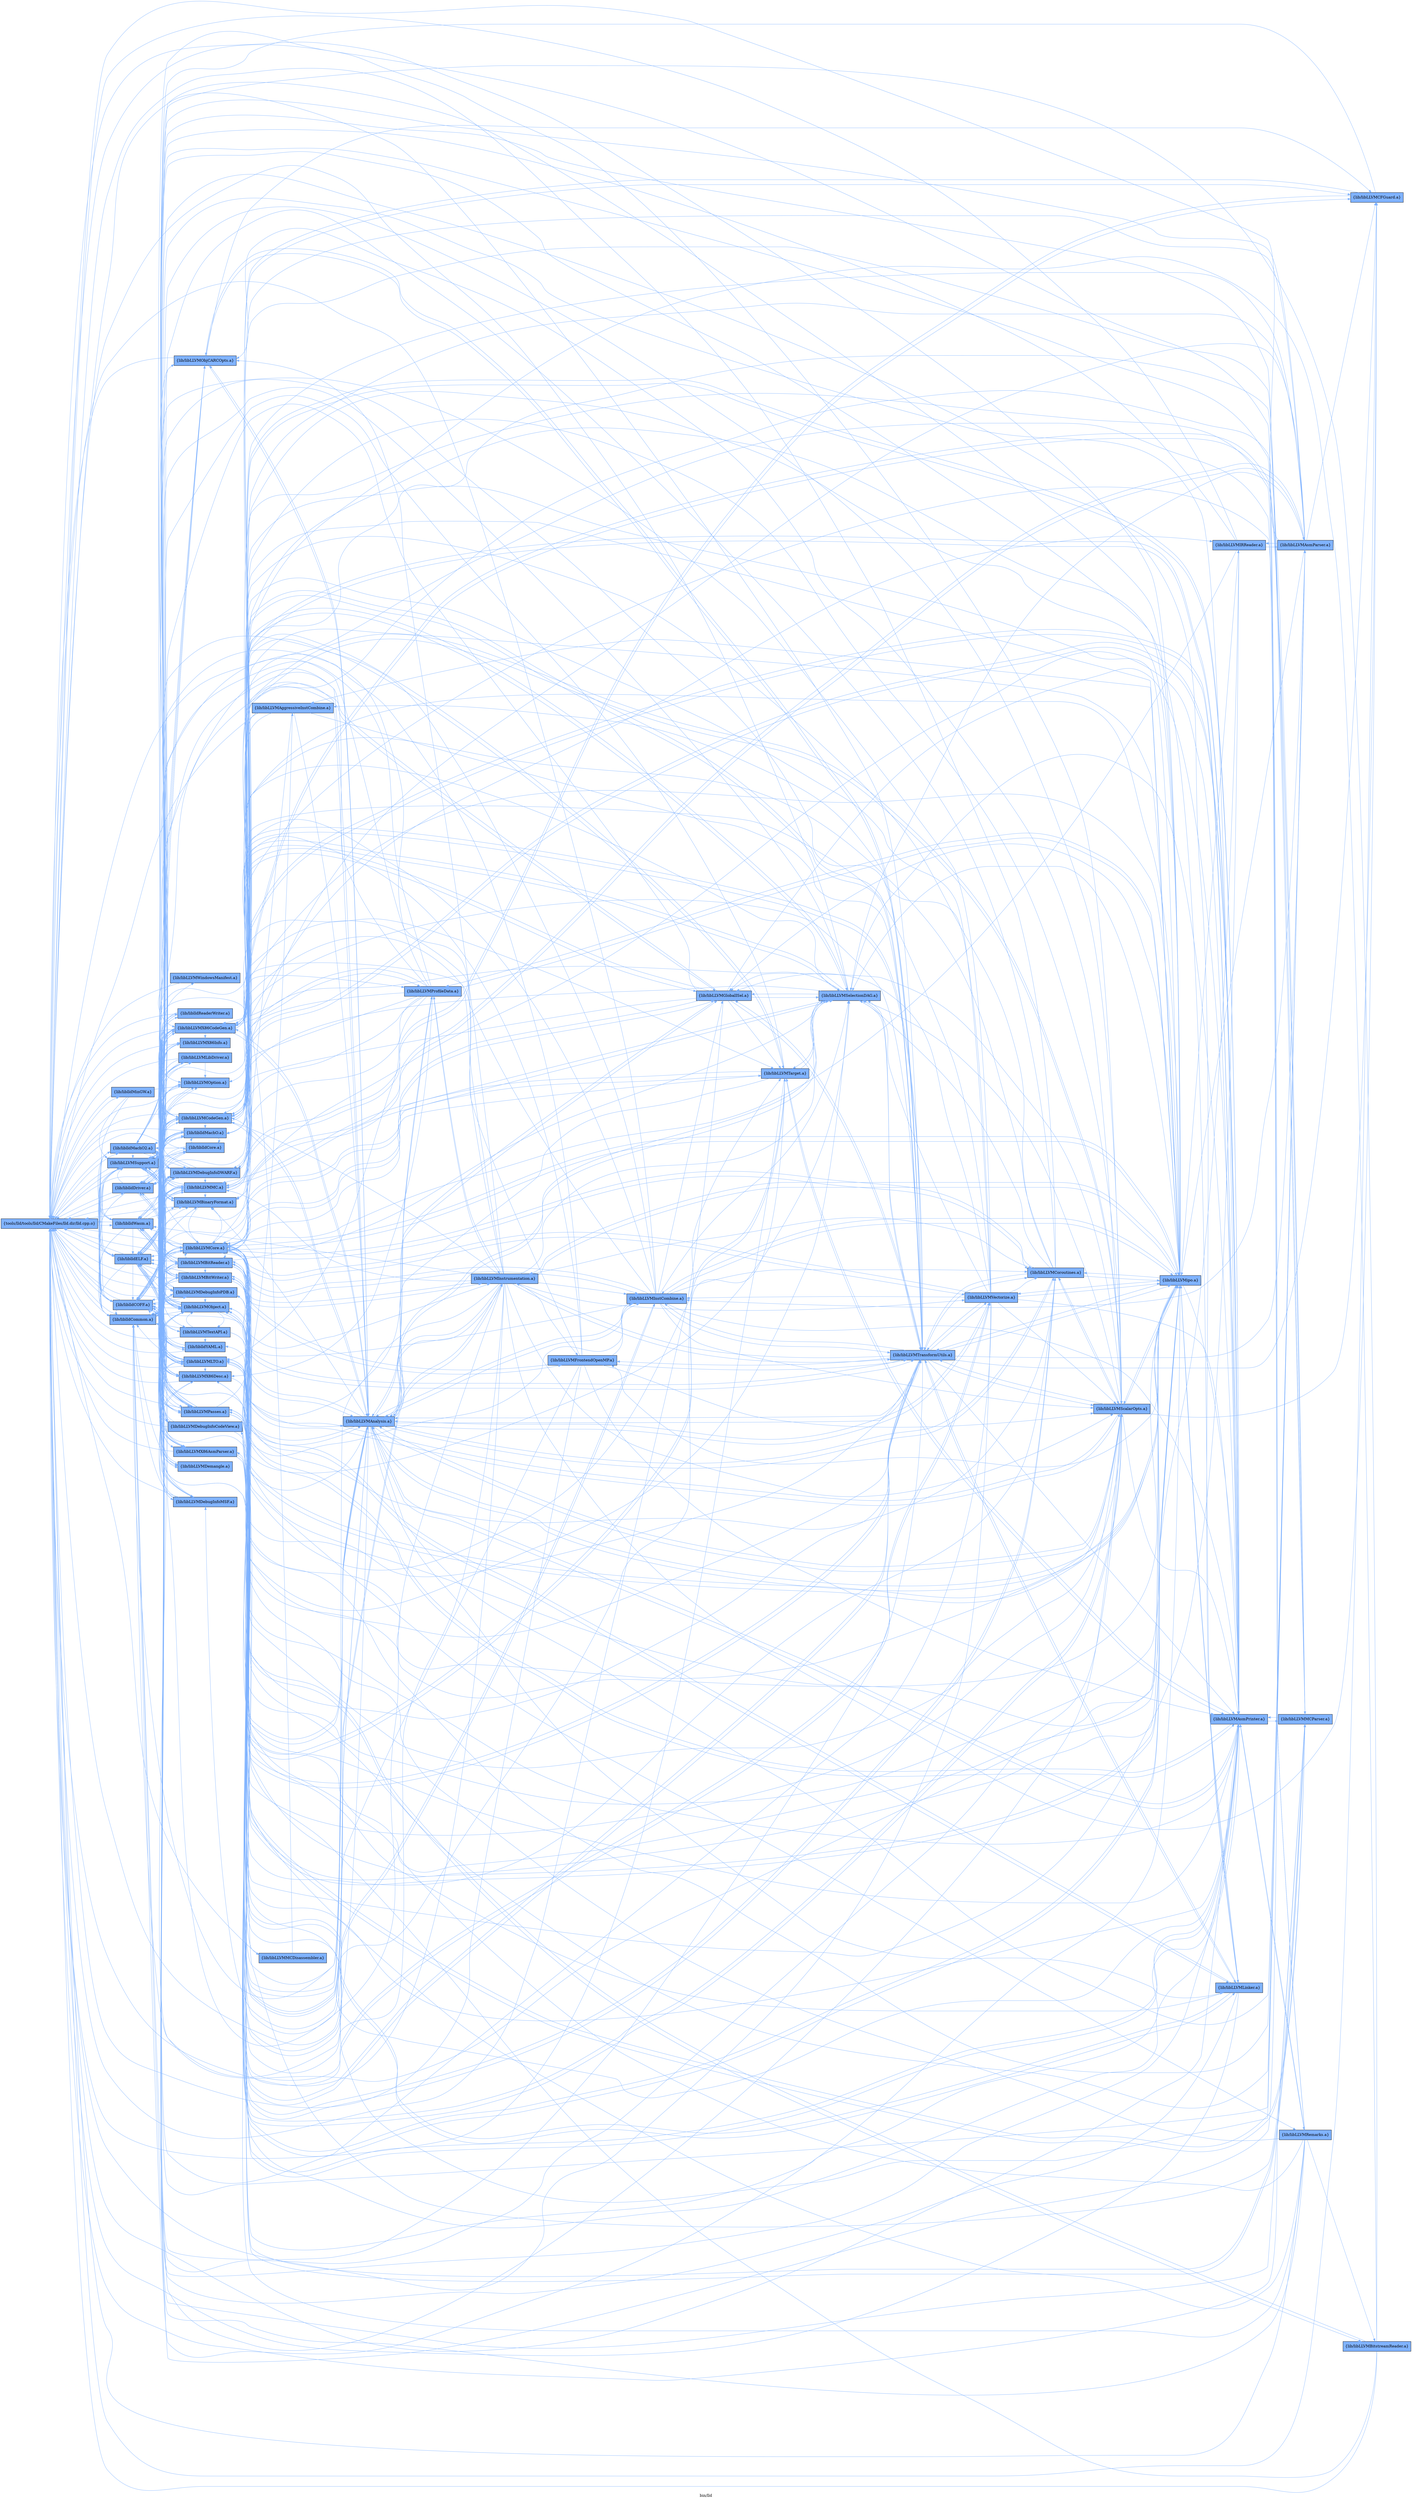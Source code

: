 digraph "bin/lld" {
	label="bin/lld";
	rankdir=LR;
	{ rank=same; Node0x555d01ea5548;  }
	{ rank=same; Node0x555d01ec2ff8; Node0x555d01ec34f8; Node0x555d01ec11f8; Node0x555d01ec16f8; Node0x555d01ec1bf8; Node0x555d01ec20f8; Node0x555d01ec02f8; Node0x555d01ec0848;  }
	{ rank=same; Node0x555d01ec0cf8; Node0x555d01eb2e28; Node0x555d01e9ef68; Node0x555d01ebd878; Node0x555d01ebcf68; Node0x555d01eb2bf8; Node0x555d01eb3328; Node0x555d01eb1ac8; Node0x555d01ebdaf8; Node0x555d01eaf9a8; Node0x555d01eafea8; Node0x555d01eae468; Node0x555d01e9ea68; Node0x555d01eaf9f8; Node0x555d01eb30f8; Node0x555d01eb1cf8; Node0x555d01eb0df8; Node0x555d01eb3e18; Node0x555d01e9f8c8; Node0x555d01eb0c68; Node0x555d01ebeae8; Node0x555d01ebeef8; Node0x555d01ebf448; Node0x555d01ea1268; Node0x555d01eb03f8; Node0x555d01eb08f8; Node0x555d01ea04a8;  }

	Node0x555d01ea5548 [shape=record,shape=box,group=1,style=filled,fillcolor="0.600000 0.5 1",label="{tools/lld/tools/lld/CMakeFiles/lld.dir/lld.cpp.o}"];
	Node0x555d01ea5548 -> Node0x555d01ec2ff8[color="0.600000 0.5 1"];
	Node0x555d01ea5548 -> Node0x555d01ec34f8[color="0.600000 0.5 1"];
	Node0x555d01ea5548 -> Node0x555d01ec11f8[color="0.600000 0.5 1"];
	Node0x555d01ea5548 -> Node0x555d01ec16f8[color="0.600000 0.5 1"];
	Node0x555d01ea5548 -> Node0x555d01ec1bf8[color="0.600000 0.5 1"];
	Node0x555d01ea5548 -> Node0x555d01ec20f8[color="0.600000 0.5 1"];
	Node0x555d01ea5548 -> Node0x555d01ec02f8[color="0.600000 0.5 1"];
	Node0x555d01ea5548 -> Node0x555d01ec0848[color="0.600000 0.5 1"];
	Node0x555d01ec2ff8 [shape=record,shape=box,group=1,style=filled,fillcolor="0.600000 0.5 1",label="{lib/libLLVMSupport.a}"];
	Node0x555d01ec2ff8 -> Node0x555d01ea5548[color="0.600000 0.5 1"];
	Node0x555d01ec2ff8 -> Node0x555d01ec11f8[color="0.600000 0.5 1"];
	Node0x555d01ec2ff8 -> Node0x555d01ec1bf8[color="0.600000 0.5 1"];
	Node0x555d01ec2ff8 -> Node0x555d01ec16f8[color="0.600000 0.5 1"];
	Node0x555d01ec2ff8 -> Node0x555d01ec0848[color="0.600000 0.5 1"];
	Node0x555d01ec2ff8 -> Node0x555d01ec0cf8[color="0.600000 0.5 1"];
	Node0x555d01ec2ff8 -> Node0x555d01eb2e28[color="0.600000 0.5 1"];
	Node0x555d01ec2ff8 -> Node0x555d01e9ef68[color="0.600000 0.5 1"];
	Node0x555d01ec2ff8 -> Node0x555d01ebd878[color="0.600000 0.5 1"];
	Node0x555d01ec2ff8 -> Node0x555d01ebcf68[color="0.600000 0.5 1"];
	Node0x555d01ec34f8 [shape=record,shape=box,group=1,style=filled,fillcolor="0.600000 0.5 1",label="{lib/liblldCommon.a}"];
	Node0x555d01ec34f8 -> Node0x555d01ea5548[color="0.600000 0.5 1"];
	Node0x555d01ec34f8 -> Node0x555d01ec2ff8[color="0.600000 0.5 1"];
	Node0x555d01ec34f8 -> Node0x555d01eb2bf8[color="0.600000 0.5 1"];
	Node0x555d01ec34f8 -> Node0x555d01ec11f8[color="0.600000 0.5 1"];
	Node0x555d01ec34f8 -> Node0x555d01eb3328[color="0.600000 0.5 1"];
	Node0x555d01ec34f8 -> Node0x555d01eb1ac8[color="0.600000 0.5 1"];
	Node0x555d01ec34f8 -> Node0x555d01e9ef68[color="0.600000 0.5 1"];
	Node0x555d01ec34f8 -> Node0x555d01ebcf68[color="0.600000 0.5 1"];
	Node0x555d01ec11f8 [shape=record,shape=box,group=1,style=filled,fillcolor="0.600000 0.5 1",label="{lib/liblldCOFF.a}"];
	Node0x555d01ec11f8 -> Node0x555d01ea5548[color="0.600000 0.5 1"];
	Node0x555d01ec11f8 -> Node0x555d01ec2ff8[color="0.600000 0.5 1"];
	Node0x555d01ec11f8 -> Node0x555d01ec34f8[color="0.600000 0.5 1"];
	Node0x555d01ec11f8 -> Node0x555d01eb2e28[color="0.600000 0.5 1"];
	Node0x555d01ec11f8 -> Node0x555d01ebdaf8[color="0.600000 0.5 1"];
	Node0x555d01ec11f8 -> Node0x555d01eb3328[color="0.600000 0.5 1"];
	Node0x555d01ec11f8 -> Node0x555d01eaf9a8[color="0.600000 0.5 1"];
	Node0x555d01ec11f8 -> Node0x555d01eafea8[color="0.600000 0.5 1"];
	Node0x555d01ec11f8 -> Node0x555d01eae468[color="0.600000 0.5 1"];
	Node0x555d01ec11f8 -> Node0x555d01e9ea68[color="0.600000 0.5 1"];
	Node0x555d01ec11f8 -> Node0x555d01eaf9f8[color="0.600000 0.5 1"];
	Node0x555d01ec11f8 -> Node0x555d01eb30f8[color="0.600000 0.5 1"];
	Node0x555d01ec11f8 -> Node0x555d01ebd878[color="0.600000 0.5 1"];
	Node0x555d01ec11f8 -> Node0x555d01eb1cf8[color="0.600000 0.5 1"];
	Node0x555d01ec11f8 -> Node0x555d01eb0df8[color="0.600000 0.5 1"];
	Node0x555d01ec11f8 -> Node0x555d01eb3e18[color="0.600000 0.5 1"];
	Node0x555d01ec11f8 -> Node0x555d01eb1ac8[color="0.600000 0.5 1"];
	Node0x555d01ec11f8 -> Node0x555d01e9f8c8[color="0.600000 0.5 1"];
	Node0x555d01ec11f8 -> Node0x555d01eb0c68[color="0.600000 0.5 1"];
	Node0x555d01ec11f8 -> Node0x555d01ebcf68[color="0.600000 0.5 1"];
	Node0x555d01ec16f8 [shape=record,shape=box,group=1,style=filled,fillcolor="0.600000 0.5 1",label="{lib/liblldDriver.a}"];
	Node0x555d01ec16f8 -> Node0x555d01ea5548[color="0.600000 0.5 1"];
	Node0x555d01ec16f8 -> Node0x555d01ec2ff8[color="0.600000 0.5 1"];
	Node0x555d01ec16f8 -> Node0x555d01ec34f8[color="0.600000 0.5 1"];
	Node0x555d01ec16f8 -> Node0x555d01ec11f8[color="0.600000 0.5 1"];
	Node0x555d01ec16f8 -> Node0x555d01ec0cf8[color="0.600000 0.5 1"];
	Node0x555d01ec16f8 -> Node0x555d01ebeae8[color="0.600000 0.5 1"];
	Node0x555d01ec16f8 -> Node0x555d01ebeef8[color="0.600000 0.5 1"];
	Node0x555d01ec16f8 -> Node0x555d01ebf448[color="0.600000 0.5 1"];
	Node0x555d01ec16f8 -> Node0x555d01eb3328[color="0.600000 0.5 1"];
	Node0x555d01ec1bf8 [shape=record,shape=box,group=1,style=filled,fillcolor="0.600000 0.5 1",label="{lib/liblldELF.a}"];
	Node0x555d01ec1bf8 -> Node0x555d01ea5548[color="0.600000 0.5 1"];
	Node0x555d01ec1bf8 -> Node0x555d01ec2ff8[color="0.600000 0.5 1"];
	Node0x555d01ec1bf8 -> Node0x555d01ec34f8[color="0.600000 0.5 1"];
	Node0x555d01ec1bf8 -> Node0x555d01ec11f8[color="0.600000 0.5 1"];
	Node0x555d01ec1bf8 -> Node0x555d01eb2e28[color="0.600000 0.5 1"];
	Node0x555d01ec1bf8 -> Node0x555d01eb3328[color="0.600000 0.5 1"];
	Node0x555d01ec1bf8 -> Node0x555d01eaf9a8[color="0.600000 0.5 1"];
	Node0x555d01ec1bf8 -> Node0x555d01eafea8[color="0.600000 0.5 1"];
	Node0x555d01ec1bf8 -> Node0x555d01eae468[color="0.600000 0.5 1"];
	Node0x555d01ec1bf8 -> Node0x555d01e9ea68[color="0.600000 0.5 1"];
	Node0x555d01ec1bf8 -> Node0x555d01eaf9f8[color="0.600000 0.5 1"];
	Node0x555d01ec1bf8 -> Node0x555d01eb30f8[color="0.600000 0.5 1"];
	Node0x555d01ec1bf8 -> Node0x555d01eb1ac8[color="0.600000 0.5 1"];
	Node0x555d01ec1bf8 -> Node0x555d01e9f8c8[color="0.600000 0.5 1"];
	Node0x555d01ec1bf8 -> Node0x555d01ea1268[color="0.600000 0.5 1"];
	Node0x555d01ec1bf8 -> Node0x555d01eb0df8[color="0.600000 0.5 1"];
	Node0x555d01ec1bf8 -> Node0x555d01ebcf68[color="0.600000 0.5 1"];
	Node0x555d01ec20f8 [shape=record,shape=box,group=1,style=filled,fillcolor="0.600000 0.5 1",label="{lib/liblldMachO2.a}"];
	Node0x555d01ec20f8 -> Node0x555d01ea5548[color="0.600000 0.5 1"];
	Node0x555d01ec20f8 -> Node0x555d01ec2ff8[color="0.600000 0.5 1"];
	Node0x555d01ec20f8 -> Node0x555d01ec34f8[color="0.600000 0.5 1"];
	Node0x555d01ec20f8 -> Node0x555d01ec11f8[color="0.600000 0.5 1"];
	Node0x555d01ec20f8 -> Node0x555d01ec1bf8[color="0.600000 0.5 1"];
	Node0x555d01ec20f8 -> Node0x555d01eb2e28[color="0.600000 0.5 1"];
	Node0x555d01ec20f8 -> Node0x555d01eb3328[color="0.600000 0.5 1"];
	Node0x555d01ec20f8 -> Node0x555d01eaf9a8[color="0.600000 0.5 1"];
	Node0x555d01ec20f8 -> Node0x555d01eafea8[color="0.600000 0.5 1"];
	Node0x555d01ec20f8 -> Node0x555d01eae468[color="0.600000 0.5 1"];
	Node0x555d01ec20f8 -> Node0x555d01e9ea68[color="0.600000 0.5 1"];
	Node0x555d01ec20f8 -> Node0x555d01eaf9f8[color="0.600000 0.5 1"];
	Node0x555d01ec20f8 -> Node0x555d01eb03f8[color="0.600000 0.5 1"];
	Node0x555d01ec20f8 -> Node0x555d01eb30f8[color="0.600000 0.5 1"];
	Node0x555d01ec20f8 -> Node0x555d01eb08f8[color="0.600000 0.5 1"];
	Node0x555d01ec20f8 -> Node0x555d01eb1ac8[color="0.600000 0.5 1"];
	Node0x555d01ec20f8 -> Node0x555d01e9f8c8[color="0.600000 0.5 1"];
	Node0x555d01ec20f8 -> Node0x555d01ea04a8[color="0.600000 0.5 1"];
	Node0x555d01ec20f8 -> Node0x555d01eb0df8[color="0.600000 0.5 1"];
	Node0x555d01ec02f8 [shape=record,shape=box,group=1,style=filled,fillcolor="0.600000 0.5 1",label="{lib/liblldMinGW.a}"];
	Node0x555d01ec02f8 -> Node0x555d01ea5548[color="0.600000 0.5 1"];
	Node0x555d01ec02f8 -> Node0x555d01ec2ff8[color="0.600000 0.5 1"];
	Node0x555d01ec02f8 -> Node0x555d01ec34f8[color="0.600000 0.5 1"];
	Node0x555d01ec02f8 -> Node0x555d01ec11f8[color="0.600000 0.5 1"];
	Node0x555d01ec02f8 -> Node0x555d01eb3328[color="0.600000 0.5 1"];
	Node0x555d01ec0848 [shape=record,shape=box,group=1,style=filled,fillcolor="0.600000 0.5 1",label="{lib/liblldWasm.a}"];
	Node0x555d01ec0848 -> Node0x555d01ea5548[color="0.600000 0.5 1"];
	Node0x555d01ec0848 -> Node0x555d01ec2ff8[color="0.600000 0.5 1"];
	Node0x555d01ec0848 -> Node0x555d01ec34f8[color="0.600000 0.5 1"];
	Node0x555d01ec0848 -> Node0x555d01ec11f8[color="0.600000 0.5 1"];
	Node0x555d01ec0848 -> Node0x555d01eb2e28[color="0.600000 0.5 1"];
	Node0x555d01ec0848 -> Node0x555d01eb3328[color="0.600000 0.5 1"];
	Node0x555d01ec0848 -> Node0x555d01eaf9a8[color="0.600000 0.5 1"];
	Node0x555d01ec0848 -> Node0x555d01eafea8[color="0.600000 0.5 1"];
	Node0x555d01ec0848 -> Node0x555d01eae468[color="0.600000 0.5 1"];
	Node0x555d01ec0848 -> Node0x555d01e9ea68[color="0.600000 0.5 1"];
	Node0x555d01ec0848 -> Node0x555d01eaf9f8[color="0.600000 0.5 1"];
	Node0x555d01ec0848 -> Node0x555d01eb30f8[color="0.600000 0.5 1"];
	Node0x555d01ec0848 -> Node0x555d01ec1bf8[color="0.600000 0.5 1"];
	Node0x555d01ec0848 -> Node0x555d01e9f8c8[color="0.600000 0.5 1"];
	Node0x555d01ec0848 -> Node0x555d01eb0df8[color="0.600000 0.5 1"];
	Node0x555d01ec0848 -> Node0x555d01ec20f8[color="0.600000 0.5 1"];
	Node0x555d01eb2bf8 [shape=record,shape=box,group=1,style=filled,fillcolor="0.600000 0.5 1",label="{lib/libLLVMCore.a}"];
	Node0x555d01eb2bf8 -> Node0x555d01ea5548[color="0.600000 0.5 1"];
	Node0x555d01eb2bf8 -> Node0x555d01ec2ff8[color="0.600000 0.5 1"];
	Node0x555d01eb2bf8 -> Node0x555d01ebd878[color="0.600000 0.5 1"];
	Node0x555d01eb2bf8 -> Node0x555d01eb15c8[color="0.600000 0.5 1"];
	Node0x555d01eb2bf8 -> Node0x555d01eb01c8[color="0.600000 0.5 1"];
	Node0x555d01eb2bf8 -> Node0x555d01e9ea68[color="0.600000 0.5 1"];
	Node0x555d01eb2bf8 -> Node0x555d01e9ef68[color="0.600000 0.5 1"];
	Node0x555d01eb2bf8 -> Node0x555d01ea0cc8[color="0.600000 0.5 1"];
	Node0x555d01eb2bf8 -> Node0x555d01ea1268[color="0.600000 0.5 1"];
	Node0x555d01eb2bf8 -> Node0x555d01eaf1d8[color="0.600000 0.5 1"];
	Node0x555d01eb2bf8 -> Node0x555d01eafef8[color="0.600000 0.5 1"];
	Node0x555d01eb2bf8 -> Node0x555d01eb30f8[color="0.600000 0.5 1"];
	Node0x555d01eb2bf8 -> Node0x555d01eb2e28[color="0.600000 0.5 1"];
	Node0x555d01eb2bf8 -> Node0x555d01ea1768[color="0.600000 0.5 1"];
	Node0x555d01eb2bf8 -> Node0x555d01ea20c8[color="0.600000 0.5 1"];
	Node0x555d01eb2bf8 -> Node0x555d01eafdb8[color="0.600000 0.5 1"];
	Node0x555d01eb2bf8 -> Node0x555d01eaf908[color="0.600000 0.5 1"];
	Node0x555d01eb2bf8 -> Node0x555d01ea2a78[color="0.600000 0.5 1"];
	Node0x555d01eb2bf8 -> Node0x555d01e9f8c8[color="0.600000 0.5 1"];
	Node0x555d01eb2bf8 -> Node0x555d01ea07c8[color="0.600000 0.5 1"];
	Node0x555d01eb2bf8 -> Node0x555d01eae6e8[color="0.600000 0.5 1"];
	Node0x555d01eb2bf8 -> Node0x555d01ec11f8[color="0.600000 0.5 1"];
	Node0x555d01eb2bf8 -> Node0x555d01ea04a8[color="0.600000 0.5 1"];
	Node0x555d01eb2bf8 -> Node0x555d01ea2f28[color="0.600000 0.5 1"];
	Node0x555d01eb2bf8 -> Node0x555d01eb0718[color="0.600000 0.5 1"];
	Node0x555d01eb2bf8 -> Node0x555d01ec34f8[color="0.600000 0.5 1"];
	Node0x555d01eb2bf8 -> Node0x555d01eb2248[color="0.600000 0.5 1"];
	Node0x555d01eb2bf8 -> Node0x555d01ec1bf8[color="0.600000 0.5 1"];
	Node0x555d01eb2bf8 -> Node0x555d01ec0848[color="0.600000 0.5 1"];
	Node0x555d01eb2bf8 -> Node0x555d01eb1168[color="0.600000 0.5 1"];
	Node0x555d01eb2bf8 -> Node0x555d01eb08f8[color="0.600000 0.5 1"];
	Node0x555d01eb2e28 [shape=record,shape=box,group=1,style=filled,fillcolor="0.600000 0.5 1",label="{lib/libLLVMX86CodeGen.a}"];
	Node0x555d01eb2e28 -> Node0x555d01ea5548[color="0.600000 0.5 1"];
	Node0x555d01eb2e28 -> Node0x555d01ec2ff8[color="0.600000 0.5 1"];
	Node0x555d01eb2e28 -> Node0x555d01eb15c8[color="0.600000 0.5 1"];
	Node0x555d01eb2e28 -> Node0x555d01eafea8[color="0.600000 0.5 1"];
	Node0x555d01eb2e28 -> Node0x555d01eae468[color="0.600000 0.5 1"];
	Node0x555d01eb2e28 -> Node0x555d01e9ef68[color="0.600000 0.5 1"];
	Node0x555d01eb2e28 -> Node0x555d01eb0df8[color="0.600000 0.5 1"];
	Node0x555d01eb2e28 -> Node0x555d01eb2bf8[color="0.600000 0.5 1"];
	Node0x555d01eb2e28 -> Node0x555d01ec11f8[color="0.600000 0.5 1"];
	Node0x555d01eb2e28 -> Node0x555d01eb3328[color="0.600000 0.5 1"];
	Node0x555d01eb2e28 -> Node0x555d01e9fff8[color="0.600000 0.5 1"];
	Node0x555d01eb2e28 -> Node0x555d01eb01c8[color="0.600000 0.5 1"];
	Node0x555d01eb2e28 -> Node0x555d01eafef8[color="0.600000 0.5 1"];
	Node0x555d01eb2e28 -> Node0x555d01eb1168[color="0.600000 0.5 1"];
	Node0x555d01eb2e28 -> Node0x555d01eb0718[color="0.600000 0.5 1"];
	Node0x555d01eb2e28 -> Node0x555d01ec1bf8[color="0.600000 0.5 1"];
	Node0x555d01eb2e28 -> Node0x555d01eb17f8[color="0.600000 0.5 1"];
	Node0x555d01eb2e28 -> Node0x555d01eaf1d8[color="0.600000 0.5 1"];
	Node0x555d01ebdaf8 [shape=record,shape=box,group=1,style=filled,fillcolor="0.600000 0.5 1",label="{lib/libLLVMLibDriver.a}"];
	Node0x555d01ebdaf8 -> Node0x555d01ea5548[color="0.600000 0.5 1"];
	Node0x555d01ebdaf8 -> Node0x555d01ec2ff8[color="0.600000 0.5 1"];
	Node0x555d01ebdaf8 -> Node0x555d01ec11f8[color="0.600000 0.5 1"];
	Node0x555d01ebdaf8 -> Node0x555d01eb3328[color="0.600000 0.5 1"];
	Node0x555d01ebdaf8 -> Node0x555d01eaf9f8[color="0.600000 0.5 1"];
	Node0x555d01ebdaf8 -> Node0x555d01eb08f8[color="0.600000 0.5 1"];
	Node0x555d01ebdaf8 -> Node0x555d01eb30f8[color="0.600000 0.5 1"];
	Node0x555d01eb3328 [shape=record,shape=box,group=1,style=filled,fillcolor="0.600000 0.5 1",label="{lib/libLLVMOption.a}"];
	Node0x555d01eb3328 -> Node0x555d01ea5548[color="0.600000 0.5 1"];
	Node0x555d01eb3328 -> Node0x555d01ec2ff8[color="0.600000 0.5 1"];
	Node0x555d01eb3328 -> Node0x555d01ec11f8[color="0.600000 0.5 1"];
	Node0x555d01eaf9a8 [shape=record,shape=box,group=1,style=filled,fillcolor="0.600000 0.5 1",label="{lib/libLLVMX86AsmParser.a}"];
	Node0x555d01eaf9a8 -> Node0x555d01ea5548[color="0.600000 0.5 1"];
	Node0x555d01eaf9a8 -> Node0x555d01ec2ff8[color="0.600000 0.5 1"];
	Node0x555d01eaf9a8 -> Node0x555d01eb15c8[color="0.600000 0.5 1"];
	Node0x555d01eaf9a8 -> Node0x555d01eafea8[color="0.600000 0.5 1"];
	Node0x555d01eaf9a8 -> Node0x555d01eae468[color="0.600000 0.5 1"];
	Node0x555d01eaf9a8 -> Node0x555d01eb12f8[color="0.600000 0.5 1"];
	Node0x555d01eaf9a8 -> Node0x555d01eb0df8[color="0.600000 0.5 1"];
	Node0x555d01eafea8 [shape=record,shape=box,group=1,style=filled,fillcolor="0.600000 0.5 1",label="{lib/libLLVMX86Desc.a}"];
	Node0x555d01eafea8 -> Node0x555d01ea5548[color="0.600000 0.5 1"];
	Node0x555d01eafea8 -> Node0x555d01ec2ff8[color="0.600000 0.5 1"];
	Node0x555d01eafea8 -> Node0x555d01ec16f8[color="0.600000 0.5 1"];
	Node0x555d01eafea8 -> Node0x555d01ec0cf8[color="0.600000 0.5 1"];
	Node0x555d01eafea8 -> Node0x555d01eb0df8[color="0.600000 0.5 1"];
	Node0x555d01eafea8 -> Node0x555d01eb2e28[color="0.600000 0.5 1"];
	Node0x555d01eafea8 -> Node0x555d01eaf2c8[color="0.600000 0.5 1"];
	Node0x555d01eafea8 -> Node0x555d01eae468[color="0.600000 0.5 1"];
	Node0x555d01eafea8 -> Node0x555d01eaf9a8[color="0.600000 0.5 1"];
	Node0x555d01eafea8 -> Node0x555d01eb30f8[color="0.600000 0.5 1"];
	Node0x555d01eafea8 -> Node0x555d01eb15c8[color="0.600000 0.5 1"];
	Node0x555d01eae468 [shape=record,shape=box,group=1,style=filled,fillcolor="0.600000 0.5 1",label="{lib/libLLVMX86Info.a}"];
	Node0x555d01eae468 -> Node0x555d01ea5548[color="0.600000 0.5 1"];
	Node0x555d01eae468 -> Node0x555d01ec2ff8[color="0.600000 0.5 1"];
	Node0x555d01e9ea68 [shape=record,shape=box,group=1,style=filled,fillcolor="0.600000 0.5 1",label="{lib/libLLVMLTO.a}"];
	Node0x555d01e9ea68 -> Node0x555d01ea5548[color="0.600000 0.5 1"];
	Node0x555d01e9ea68 -> Node0x555d01ec2ff8[color="0.600000 0.5 1"];
	Node0x555d01e9ea68 -> Node0x555d01ec11f8[color="0.600000 0.5 1"];
	Node0x555d01e9ea68 -> Node0x555d01ec34f8[color="0.600000 0.5 1"];
	Node0x555d01e9ea68 -> Node0x555d01ec16f8[color="0.600000 0.5 1"];
	Node0x555d01e9ea68 -> Node0x555d01ec1bf8[color="0.600000 0.5 1"];
	Node0x555d01e9ea68 -> Node0x555d01ec0cf8[color="0.600000 0.5 1"];
	Node0x555d01e9ea68 -> Node0x555d01eb2e28[color="0.600000 0.5 1"];
	Node0x555d01e9ea68 -> Node0x555d01eb15c8[color="0.600000 0.5 1"];
	Node0x555d01e9ea68 -> Node0x555d01eb1ac8[color="0.600000 0.5 1"];
	Node0x555d01e9ea68 -> Node0x555d01eafea8[color="0.600000 0.5 1"];
	Node0x555d01e9ea68 -> Node0x555d01ea0cc8[color="0.600000 0.5 1"];
	Node0x555d01e9ea68 -> Node0x555d01ea1268[color="0.600000 0.5 1"];
	Node0x555d01e9ea68 -> Node0x555d01ea2a78[color="0.600000 0.5 1"];
	Node0x555d01e9ea68 -> Node0x555d01eafef8[color="0.600000 0.5 1"];
	Node0x555d01e9ea68 -> Node0x555d01eaf9f8[color="0.600000 0.5 1"];
	Node0x555d01e9ea68 -> Node0x555d01eb08f8[color="0.600000 0.5 1"];
	Node0x555d01e9ea68 -> Node0x555d01eb2bf8[color="0.600000 0.5 1"];
	Node0x555d01e9ea68 -> Node0x555d01ec20f8[color="0.600000 0.5 1"];
	Node0x555d01e9ea68 -> Node0x555d01e9f8c8[color="0.600000 0.5 1"];
	Node0x555d01e9ea68 -> Node0x555d01e9fff8[color="0.600000 0.5 1"];
	Node0x555d01e9ea68 -> Node0x555d01eaf1d8[color="0.600000 0.5 1"];
	Node0x555d01e9ea68 -> Node0x555d01eb0df8[color="0.600000 0.5 1"];
	Node0x555d01eaf9f8 [shape=record,shape=box,group=1,style=filled,fillcolor="0.600000 0.5 1",label="{lib/libLLVMObject.a}"];
	Node0x555d01eaf9f8 -> Node0x555d01ea5548[color="0.600000 0.5 1"];
	Node0x555d01eaf9f8 -> Node0x555d01ec2ff8[color="0.600000 0.5 1"];
	Node0x555d01eaf9f8 -> Node0x555d01ec11f8[color="0.600000 0.5 1"];
	Node0x555d01eaf9f8 -> Node0x555d01ec20f8[color="0.600000 0.5 1"];
	Node0x555d01eaf9f8 -> Node0x555d01ebdaf8[color="0.600000 0.5 1"];
	Node0x555d01eaf9f8 -> Node0x555d01ec1bf8[color="0.600000 0.5 1"];
	Node0x555d01eaf9f8 -> Node0x555d01ec0cf8[color="0.600000 0.5 1"];
	Node0x555d01eaf9f8 -> Node0x555d01eb2bf8[color="0.600000 0.5 1"];
	Node0x555d01eaf9f8 -> Node0x555d01eb30f8[color="0.600000 0.5 1"];
	Node0x555d01eaf9f8 -> Node0x555d01eb0df8[color="0.600000 0.5 1"];
	Node0x555d01eaf9f8 -> Node0x555d01ec34f8[color="0.600000 0.5 1"];
	Node0x555d01eaf9f8 -> Node0x555d01e9ea68[color="0.600000 0.5 1"];
	Node0x555d01eaf9f8 -> Node0x555d01eb08f8[color="0.600000 0.5 1"];
	Node0x555d01eaf9f8 -> Node0x555d01eb2e28[color="0.600000 0.5 1"];
	Node0x555d01eaf9f8 -> Node0x555d01ea1268[color="0.600000 0.5 1"];
	Node0x555d01eaf9f8 -> Node0x555d01eb1ac8[color="0.600000 0.5 1"];
	Node0x555d01eaf9f8 -> Node0x555d01e9fff8[color="0.600000 0.5 1"];
	Node0x555d01eaf9f8 -> Node0x555d01eb15c8[color="0.600000 0.5 1"];
	Node0x555d01eaf9f8 -> Node0x555d01eb12f8[color="0.600000 0.5 1"];
	Node0x555d01eaf9f8 -> Node0x555d01ea0cc8[color="0.600000 0.5 1"];
	Node0x555d01eaf9f8 -> Node0x555d01eaf9a8[color="0.600000 0.5 1"];
	Node0x555d01eaf9f8 -> Node0x555d01eafea8[color="0.600000 0.5 1"];
	Node0x555d01eaf9f8 -> Node0x555d01eb03f8[color="0.600000 0.5 1"];
	Node0x555d01eaf9f8 -> Node0x555d01ec16f8[color="0.600000 0.5 1"];
	Node0x555d01eaf9f8 -> Node0x555d01ec0848[color="0.600000 0.5 1"];
	Node0x555d01eaf9f8 -> Node0x555d01eaf1d8[color="0.600000 0.5 1"];
	Node0x555d01eb30f8 [shape=record,shape=box,group=1,style=filled,fillcolor="0.600000 0.5 1",label="{lib/libLLVMBinaryFormat.a}"];
	Node0x555d01eb30f8 -> Node0x555d01ea5548[color="0.600000 0.5 1"];
	Node0x555d01eb30f8 -> Node0x555d01ec2ff8[color="0.600000 0.5 1"];
	Node0x555d01eb30f8 -> Node0x555d01eb2bf8[color="0.600000 0.5 1"];
	Node0x555d01eb30f8 -> Node0x555d01eb1ac8[color="0.600000 0.5 1"];
	Node0x555d01ebd878 [shape=record,shape=box,group=1,style=filled,fillcolor="0.600000 0.5 1",label="{lib/libLLVMDebugInfoPDB.a}"];
	Node0x555d01ebd878 -> Node0x555d01ea5548[color="0.600000 0.5 1"];
	Node0x555d01ebd878 -> Node0x555d01ec2ff8[color="0.600000 0.5 1"];
	Node0x555d01ebd878 -> Node0x555d01ec11f8[color="0.600000 0.5 1"];
	Node0x555d01ebd878 -> Node0x555d01eb0c68[color="0.600000 0.5 1"];
	Node0x555d01ebd878 -> Node0x555d01eb1cf8[color="0.600000 0.5 1"];
	Node0x555d01ebd878 -> Node0x555d01ec34f8[color="0.600000 0.5 1"];
	Node0x555d01ebd878 -> Node0x555d01eaf9f8[color="0.600000 0.5 1"];
	Node0x555d01ebd878 -> Node0x555d01eb30f8[color="0.600000 0.5 1"];
	Node0x555d01ebd878 -> Node0x555d01ec1bf8[color="0.600000 0.5 1"];
	Node0x555d01eb1cf8 [shape=record,shape=box,group=1,style=filled,fillcolor="0.600000 0.5 1",label="{lib/libLLVMDebugInfoCodeView.a}"];
	Node0x555d01eb1cf8 -> Node0x555d01ea5548[color="0.600000 0.5 1"];
	Node0x555d01eb1cf8 -> Node0x555d01ec2ff8[color="0.600000 0.5 1"];
	Node0x555d01eb1cf8 -> Node0x555d01ec11f8[color="0.600000 0.5 1"];
	Node0x555d01eb1cf8 -> Node0x555d01ebd878[color="0.600000 0.5 1"];
	Node0x555d01eb1cf8 -> Node0x555d01eb15c8[color="0.600000 0.5 1"];
	Node0x555d01eb1cf8 -> Node0x555d01e9ef68[color="0.600000 0.5 1"];
	Node0x555d01eb1cf8 -> Node0x555d01ec1bf8[color="0.600000 0.5 1"];
	Node0x555d01eb1cf8 -> Node0x555d01ec0848[color="0.600000 0.5 1"];
	Node0x555d01eb1cf8 -> Node0x555d01ec20f8[color="0.600000 0.5 1"];
	Node0x555d01eb1cf8 -> Node0x555d01ec0cf8[color="0.600000 0.5 1"];
	Node0x555d01eb0df8 [shape=record,shape=box,group=1,style=filled,fillcolor="0.600000 0.5 1",label="{lib/libLLVMMC.a}"];
	Node0x555d01eb0df8 -> Node0x555d01ea5548[color="0.600000 0.5 1"];
	Node0x555d01eb0df8 -> Node0x555d01ec2ff8[color="0.600000 0.5 1"];
	Node0x555d01eb0df8 -> Node0x555d01eafea8[color="0.600000 0.5 1"];
	Node0x555d01eb0df8 -> Node0x555d01ec11f8[color="0.600000 0.5 1"];
	Node0x555d01eb0df8 -> Node0x555d01eb15c8[color="0.600000 0.5 1"];
	Node0x555d01eb0df8 -> Node0x555d01e9ef68[color="0.600000 0.5 1"];
	Node0x555d01eb0df8 -> Node0x555d01eb12f8[color="0.600000 0.5 1"];
	Node0x555d01eb0df8 -> Node0x555d01eaf9f8[color="0.600000 0.5 1"];
	Node0x555d01eb0df8 -> Node0x555d01eaf9a8[color="0.600000 0.5 1"];
	Node0x555d01eb0df8 -> Node0x555d01ebd878[color="0.600000 0.5 1"];
	Node0x555d01eb0df8 -> Node0x555d01eb2e28[color="0.600000 0.5 1"];
	Node0x555d01eb0df8 -> Node0x555d01e9fff8[color="0.600000 0.5 1"];
	Node0x555d01eb0df8 -> Node0x555d01ea2fc8[color="0.600000 0.5 1"];
	Node0x555d01eb0df8 -> Node0x555d01eb30f8[color="0.600000 0.5 1"];
	Node0x555d01eb0df8 -> Node0x555d01ec1bf8[color="0.600000 0.5 1"];
	Node0x555d01eb0df8 -> Node0x555d01ec0848[color="0.600000 0.5 1"];
	Node0x555d01eb3e18 [shape=record,shape=box,group=1,style=filled,fillcolor="0.600000 0.5 1",label="{lib/libLLVMWindowsManifest.a}"];
	Node0x555d01eb3e18 -> Node0x555d01ea5548[color="0.600000 0.5 1"];
	Node0x555d01eb3e18 -> Node0x555d01ec2ff8[color="0.600000 0.5 1"];
	Node0x555d01eb1ac8 [shape=record,shape=box,group=1,style=filled,fillcolor="0.600000 0.5 1",label="{lib/libLLVMDebugInfoDWARF.a}"];
	Node0x555d01eb1ac8 -> Node0x555d01ea5548[color="0.600000 0.5 1"];
	Node0x555d01eb1ac8 -> Node0x555d01ec2ff8[color="0.600000 0.5 1"];
	Node0x555d01eb1ac8 -> Node0x555d01ec11f8[color="0.600000 0.5 1"];
	Node0x555d01eb1ac8 -> Node0x555d01ec34f8[color="0.600000 0.5 1"];
	Node0x555d01eb1ac8 -> Node0x555d01ec1bf8[color="0.600000 0.5 1"];
	Node0x555d01eb1ac8 -> Node0x555d01ebd878[color="0.600000 0.5 1"];
	Node0x555d01eb1ac8 -> Node0x555d01eb15c8[color="0.600000 0.5 1"];
	Node0x555d01eb1ac8 -> Node0x555d01eaf9f8[color="0.600000 0.5 1"];
	Node0x555d01eb1ac8 -> Node0x555d01eb30f8[color="0.600000 0.5 1"];
	Node0x555d01eb1ac8 -> Node0x555d01ec0cf8[color="0.600000 0.5 1"];
	Node0x555d01eb1ac8 -> Node0x555d01ec16f8[color="0.600000 0.5 1"];
	Node0x555d01eb1ac8 -> Node0x555d01ec20f8[color="0.600000 0.5 1"];
	Node0x555d01eb1ac8 -> Node0x555d01eb0df8[color="0.600000 0.5 1"];
	Node0x555d01eb1ac8 -> Node0x555d01eb2e28[color="0.600000 0.5 1"];
	Node0x555d01eb1ac8 -> Node0x555d01ec0848[color="0.600000 0.5 1"];
	Node0x555d01e9f8c8 [shape=record,shape=box,group=1,style=filled,fillcolor="0.600000 0.5 1",label="{lib/libLLVMPasses.a}"];
	Node0x555d01e9f8c8 -> Node0x555d01ea5548[color="0.600000 0.5 1"];
	Node0x555d01e9f8c8 -> Node0x555d01ec2ff8[color="0.600000 0.5 1"];
	Node0x555d01e9f8c8 -> Node0x555d01ec11f8[color="0.600000 0.5 1"];
	Node0x555d01e9f8c8 -> Node0x555d01ec1bf8[color="0.600000 0.5 1"];
	Node0x555d01e9f8c8 -> Node0x555d01eb2e28[color="0.600000 0.5 1"];
	Node0x555d01e9f8c8 -> Node0x555d01ec20f8[color="0.600000 0.5 1"];
	Node0x555d01e9f8c8 -> Node0x555d01ec0848[color="0.600000 0.5 1"];
	Node0x555d01e9f8c8 -> Node0x555d01e9fff8[color="0.600000 0.5 1"];
	Node0x555d01e9f8c8 -> Node0x555d01ea04a8[color="0.600000 0.5 1"];
	Node0x555d01e9f8c8 -> Node0x555d01e9ea68[color="0.600000 0.5 1"];
	Node0x555d01e9f8c8 -> Node0x555d01e9ef68[color="0.600000 0.5 1"];
	Node0x555d01e9f8c8 -> Node0x555d01ea07c8[color="0.600000 0.5 1"];
	Node0x555d01e9f8c8 -> Node0x555d01ea0cc8[color="0.600000 0.5 1"];
	Node0x555d01e9f8c8 -> Node0x555d01ea1768[color="0.600000 0.5 1"];
	Node0x555d01e9f8c8 -> Node0x555d01ea1bc8[color="0.600000 0.5 1"];
	Node0x555d01e9f8c8 -> Node0x555d01ea20c8[color="0.600000 0.5 1"];
	Node0x555d01e9f8c8 -> Node0x555d01eae6e8[color="0.600000 0.5 1"];
	Node0x555d01e9f8c8 -> Node0x555d01eafdb8[color="0.600000 0.5 1"];
	Node0x555d01e9f8c8 -> Node0x555d01eaf1d8[color="0.600000 0.5 1"];
	Node0x555d01e9f8c8 -> Node0x555d01eafef8[color="0.600000 0.5 1"];
	Node0x555d01e9f8c8 -> Node0x555d01eb2bf8[color="0.600000 0.5 1"];
	Node0x555d01e9f8c8 -> Node0x555d01eb1ac8[color="0.600000 0.5 1"];
	Node0x555d01e9ef68 [shape=record,shape=box,group=1,style=filled,fillcolor="0.600000 0.5 1",label="{lib/libLLVMCodeGen.a}"];
	Node0x555d01e9ef68 -> Node0x555d01ea5548[color="0.600000 0.5 1"];
	Node0x555d01e9ef68 -> Node0x555d01ec2ff8[color="0.600000 0.5 1"];
	Node0x555d01e9ef68 -> Node0x555d01eb2e28[color="0.600000 0.5 1"];
	Node0x555d01e9ef68 -> Node0x555d01eb01c8[color="0.600000 0.5 1"];
	Node0x555d01e9ef68 -> Node0x555d01eafef8[color="0.600000 0.5 1"];
	Node0x555d01e9ef68 -> Node0x555d01eb2bf8[color="0.600000 0.5 1"];
	Node0x555d01e9ef68 -> Node0x555d01eb0df8[color="0.600000 0.5 1"];
	Node0x555d01e9ef68 -> Node0x555d01ec11f8[color="0.600000 0.5 1"];
	Node0x555d01e9ef68 -> Node0x555d01ec1bf8[color="0.600000 0.5 1"];
	Node0x555d01e9ef68 -> Node0x555d01eb15c8[color="0.600000 0.5 1"];
	Node0x555d01e9ef68 -> Node0x555d01eb1168[color="0.600000 0.5 1"];
	Node0x555d01e9ef68 -> Node0x555d01eaf1d8[color="0.600000 0.5 1"];
	Node0x555d01e9ef68 -> Node0x555d01e9fff8[color="0.600000 0.5 1"];
	Node0x555d01e9ef68 -> Node0x555d01eafea8[color="0.600000 0.5 1"];
	Node0x555d01e9ef68 -> Node0x555d01ec0cf8[color="0.600000 0.5 1"];
	Node0x555d01e9ef68 -> Node0x555d01eb0c68[color="0.600000 0.5 1"];
	Node0x555d01e9ef68 -> Node0x555d01ebeef8[color="0.600000 0.5 1"];
	Node0x555d01e9ef68 -> Node0x555d01e9ea68[color="0.600000 0.5 1"];
	Node0x555d01e9ef68 -> Node0x555d01eb17f8[color="0.600000 0.5 1"];
	Node0x555d01e9ef68 -> Node0x555d01ea1768[color="0.600000 0.5 1"];
	Node0x555d01e9ef68 -> Node0x555d01ebd878[color="0.600000 0.5 1"];
	Node0x555d01ebcf68 [shape=record,shape=box,group=1,style=filled,fillcolor="0.600000 0.5 1",label="{lib/libLLVMDemangle.a}"];
	Node0x555d01ebcf68 -> Node0x555d01ec2ff8[color="0.600000 0.5 1"];
	Node0x555d01eb0c68 [shape=record,shape=box,group=1,style=filled,fillcolor="0.600000 0.5 1",label="{lib/libLLVMDebugInfoMSF.a}"];
	Node0x555d01eb0c68 -> Node0x555d01ea5548[color="0.600000 0.5 1"];
	Node0x555d01eb0c68 -> Node0x555d01ec2ff8[color="0.600000 0.5 1"];
	Node0x555d01eb0c68 -> Node0x555d01ec11f8[color="0.600000 0.5 1"];
	Node0x555d01eb0c68 -> Node0x555d01ebd878[color="0.600000 0.5 1"];
	Node0x555d01eb0c68 -> Node0x555d01ec34f8[color="0.600000 0.5 1"];
	Node0x555d01eb0c68 -> Node0x555d01ec1bf8[color="0.600000 0.5 1"];
	Node0x555d01ec0cf8 [shape=record,shape=box,group=1,style=filled,fillcolor="0.600000 0.5 1",label="{lib/liblldMachO.a}"];
	Node0x555d01ec0cf8 -> Node0x555d01ea5548[color="0.600000 0.5 1"];
	Node0x555d01ec0cf8 -> Node0x555d01ec2ff8[color="0.600000 0.5 1"];
	Node0x555d01ec0cf8 -> Node0x555d01ec34f8[color="0.600000 0.5 1"];
	Node0x555d01ec0cf8 -> Node0x555d01ec11f8[color="0.600000 0.5 1"];
	Node0x555d01ec0cf8 -> Node0x555d01ec16f8[color="0.600000 0.5 1"];
	Node0x555d01ec0cf8 -> Node0x555d01ebf448[color="0.600000 0.5 1"];
	Node0x555d01ec0cf8 -> Node0x555d01ebcf68[color="0.600000 0.5 1"];
	Node0x555d01ec0cf8 -> Node0x555d01ec20f8[color="0.600000 0.5 1"];
	Node0x555d01ec0cf8 -> Node0x555d01eaf9f8[color="0.600000 0.5 1"];
	Node0x555d01ec0cf8 -> Node0x555d01eb03f8[color="0.600000 0.5 1"];
	Node0x555d01ec0cf8 -> Node0x555d01eb1ac8[color="0.600000 0.5 1"];
	Node0x555d01ec0cf8 -> Node0x555d01ebeef8[color="0.600000 0.5 1"];
	Node0x555d01ec0cf8 -> Node0x555d01ec1bf8[color="0.600000 0.5 1"];
	Node0x555d01ebeae8 [shape=record,shape=box,group=1,style=filled,fillcolor="0.600000 0.5 1",label="{lib/liblldReaderWriter.a}"];
	Node0x555d01ebeae8 -> Node0x555d01ea5548[color="0.600000 0.5 1"];
	Node0x555d01ebeae8 -> Node0x555d01ec2ff8[color="0.600000 0.5 1"];
	Node0x555d01ebeae8 -> Node0x555d01ec11f8[color="0.600000 0.5 1"];
	Node0x555d01ebeae8 -> Node0x555d01ec16f8[color="0.600000 0.5 1"];
	Node0x555d01ebeae8 -> Node0x555d01ebf448[color="0.600000 0.5 1"];
	Node0x555d01ebeae8 -> Node0x555d01eaf9f8[color="0.600000 0.5 1"];
	Node0x555d01ebeef8 [shape=record,shape=box,group=1,style=filled,fillcolor="0.600000 0.5 1",label="{lib/liblldYAML.a}"];
	Node0x555d01ebeef8 -> Node0x555d01ea5548[color="0.600000 0.5 1"];
	Node0x555d01ebeef8 -> Node0x555d01ec2ff8[color="0.600000 0.5 1"];
	Node0x555d01ebeef8 -> Node0x555d01ec16f8[color="0.600000 0.5 1"];
	Node0x555d01ebeef8 -> Node0x555d01ec0cf8[color="0.600000 0.5 1"];
	Node0x555d01ebeef8 -> Node0x555d01ebeae8[color="0.600000 0.5 1"];
	Node0x555d01ebeef8 -> Node0x555d01ebf448[color="0.600000 0.5 1"];
	Node0x555d01ebf448 [shape=record,shape=box,group=1,style=filled,fillcolor="0.600000 0.5 1",label="{lib/liblldCore.a}"];
	Node0x555d01ebf448 -> Node0x555d01ea5548[color="0.600000 0.5 1"];
	Node0x555d01ebf448 -> Node0x555d01ec2ff8[color="0.600000 0.5 1"];
	Node0x555d01ebf448 -> Node0x555d01ec0cf8[color="0.600000 0.5 1"];
	Node0x555d01ebf448 -> Node0x555d01ec16f8[color="0.600000 0.5 1"];
	Node0x555d01ebf448 -> Node0x555d01eb30f8[color="0.600000 0.5 1"];
	Node0x555d01ebf448 -> Node0x555d01ec20f8[color="0.600000 0.5 1"];
	Node0x555d01ebf448 -> Node0x555d01ec1bf8[color="0.600000 0.5 1"];
	Node0x555d01ea1268 [shape=record,shape=box,group=1,style=filled,fillcolor="0.600000 0.5 1",label="{lib/libLLVMBitWriter.a}"];
	Node0x555d01ea1268 -> Node0x555d01ea5548[color="0.600000 0.5 1"];
	Node0x555d01ea1268 -> Node0x555d01ec2ff8[color="0.600000 0.5 1"];
	Node0x555d01ea1268 -> Node0x555d01ec1bf8[color="0.600000 0.5 1"];
	Node0x555d01ea1268 -> Node0x555d01eb2e28[color="0.600000 0.5 1"];
	Node0x555d01ea1268 -> Node0x555d01eb15c8[color="0.600000 0.5 1"];
	Node0x555d01ea1268 -> Node0x555d01eb01c8[color="0.600000 0.5 1"];
	Node0x555d01ea1268 -> Node0x555d01e9ea68[color="0.600000 0.5 1"];
	Node0x555d01ea1268 -> Node0x555d01e9ef68[color="0.600000 0.5 1"];
	Node0x555d01ea1268 -> Node0x555d01eafef8[color="0.600000 0.5 1"];
	Node0x555d01ea1268 -> Node0x555d01eaf9f8[color="0.600000 0.5 1"];
	Node0x555d01ea1268 -> Node0x555d01eb0df8[color="0.600000 0.5 1"];
	Node0x555d01ea1268 -> Node0x555d01eb2bf8[color="0.600000 0.5 1"];
	Node0x555d01eb03f8 [shape=record,shape=box,group=1,style=filled,fillcolor="0.600000 0.5 1",label="{lib/libLLVMTextAPI.a}"];
	Node0x555d01eb03f8 -> Node0x555d01ea5548[color="0.600000 0.5 1"];
	Node0x555d01eb03f8 -> Node0x555d01ec2ff8[color="0.600000 0.5 1"];
	Node0x555d01eb03f8 -> Node0x555d01ec0cf8[color="0.600000 0.5 1"];
	Node0x555d01eb03f8 -> Node0x555d01ebeef8[color="0.600000 0.5 1"];
	Node0x555d01eb03f8 -> Node0x555d01ea0cc8[color="0.600000 0.5 1"];
	Node0x555d01eb03f8 -> Node0x555d01eaf9f8[color="0.600000 0.5 1"];
	Node0x555d01eb03f8 -> Node0x555d01ec34f8[color="0.600000 0.5 1"];
	Node0x555d01eb03f8 -> Node0x555d01eaf1d8[color="0.600000 0.5 1"];
	Node0x555d01eb08f8 [shape=record,shape=box,group=1,style=filled,fillcolor="0.600000 0.5 1",label="{lib/libLLVMBitReader.a}"];
	Node0x555d01eb08f8 -> Node0x555d01ea5548[color="0.600000 0.5 1"];
	Node0x555d01eb08f8 -> Node0x555d01ec2ff8[color="0.600000 0.5 1"];
	Node0x555d01eb08f8 -> Node0x555d01ec11f8[color="0.600000 0.5 1"];
	Node0x555d01eb08f8 -> Node0x555d01ec1bf8[color="0.600000 0.5 1"];
	Node0x555d01eb08f8 -> Node0x555d01eb2e28[color="0.600000 0.5 1"];
	Node0x555d01eb08f8 -> Node0x555d01ec20f8[color="0.600000 0.5 1"];
	Node0x555d01eb08f8 -> Node0x555d01ec0cf8[color="0.600000 0.5 1"];
	Node0x555d01eb08f8 -> Node0x555d01e9f8c8[color="0.600000 0.5 1"];
	Node0x555d01eb08f8 -> Node0x555d01eb01c8[color="0.600000 0.5 1"];
	Node0x555d01eb08f8 -> Node0x555d01e9ea68[color="0.600000 0.5 1"];
	Node0x555d01eb08f8 -> Node0x555d01e9ef68[color="0.600000 0.5 1"];
	Node0x555d01eb08f8 -> Node0x555d01ea07c8[color="0.600000 0.5 1"];
	Node0x555d01eb08f8 -> Node0x555d01ea0cc8[color="0.600000 0.5 1"];
	Node0x555d01eb08f8 -> Node0x555d01ea20c8[color="0.600000 0.5 1"];
	Node0x555d01eb08f8 -> Node0x555d01eaf908[color="0.600000 0.5 1"];
	Node0x555d01eb08f8 -> Node0x555d01eafdb8[color="0.600000 0.5 1"];
	Node0x555d01eb08f8 -> Node0x555d01eafef8[color="0.600000 0.5 1"];
	Node0x555d01eb08f8 -> Node0x555d01eaf9f8[color="0.600000 0.5 1"];
	Node0x555d01eb08f8 -> Node0x555d01eb2bf8[color="0.600000 0.5 1"];
	Node0x555d01eb08f8 -> Node0x555d01ebaf88[color="0.600000 0.5 1"];
	Node0x555d01eb08f8 -> Node0x555d01ec34f8[color="0.600000 0.5 1"];
	Node0x555d01eb08f8 -> Node0x555d01ea1268[color="0.600000 0.5 1"];
	Node0x555d01ea04a8 [shape=record,shape=box,group=1,style=filled,fillcolor="0.600000 0.5 1",label="{lib/libLLVMObjCARCOpts.a}"];
	Node0x555d01ea04a8 -> Node0x555d01ea5548[color="0.600000 0.5 1"];
	Node0x555d01ea04a8 -> Node0x555d01ec2ff8[color="0.600000 0.5 1"];
	Node0x555d01ea04a8 -> Node0x555d01eb2e28[color="0.600000 0.5 1"];
	Node0x555d01ea04a8 -> Node0x555d01e9f8c8[color="0.600000 0.5 1"];
	Node0x555d01ea04a8 -> Node0x555d01eb0718[color="0.600000 0.5 1"];
	Node0x555d01ea04a8 -> Node0x555d01e9ef68[color="0.600000 0.5 1"];
	Node0x555d01ea04a8 -> Node0x555d01eaf1d8[color="0.600000 0.5 1"];
	Node0x555d01ea04a8 -> Node0x555d01eafef8[color="0.600000 0.5 1"];
	Node0x555d01ea04a8 -> Node0x555d01eb2bf8[color="0.600000 0.5 1"];
	Node0x555d01eb15c8 [shape=record,shape=box,group=1,style=filled,fillcolor="0.600000 0.5 1",label="{lib/libLLVMAsmPrinter.a}"];
	Node0x555d01eb15c8 -> Node0x555d01ea5548[color="0.600000 0.5 1"];
	Node0x555d01eb15c8 -> Node0x555d01ec2ff8[color="0.600000 0.5 1"];
	Node0x555d01eb15c8 -> Node0x555d01ec11f8[color="0.600000 0.5 1"];
	Node0x555d01eb15c8 -> Node0x555d01eb2e28[color="0.600000 0.5 1"];
	Node0x555d01eb15c8 -> Node0x555d01e9fff8[color="0.600000 0.5 1"];
	Node0x555d01eb15c8 -> Node0x555d01e9ef68[color="0.600000 0.5 1"];
	Node0x555d01eb15c8 -> Node0x555d01eafef8[color="0.600000 0.5 1"];
	Node0x555d01eb15c8 -> Node0x555d01eb0df8[color="0.600000 0.5 1"];
	Node0x555d01eb15c8 -> Node0x555d01eb2bf8[color="0.600000 0.5 1"];
	Node0x555d01eb15c8 -> Node0x555d01eb30f8[color="0.600000 0.5 1"];
	Node0x555d01eb15c8 -> Node0x555d01eb2248[color="0.600000 0.5 1"];
	Node0x555d01eb15c8 -> Node0x555d01eb12f8[color="0.600000 0.5 1"];
	Node0x555d01eb15c8 -> Node0x555d01eb1ac8[color="0.600000 0.5 1"];
	Node0x555d01eb15c8 -> Node0x555d01ec1bf8[color="0.600000 0.5 1"];
	Node0x555d01eb15c8 -> Node0x555d01eb1cf8[color="0.600000 0.5 1"];
	Node0x555d01e9fff8 [shape=record,shape=box,group=1,style=filled,fillcolor="0.600000 0.5 1",label="{lib/libLLVMTarget.a}"];
	Node0x555d01e9fff8 -> Node0x555d01ea5548[color="0.600000 0.5 1"];
	Node0x555d01e9fff8 -> Node0x555d01ec2ff8[color="0.600000 0.5 1"];
	Node0x555d01e9fff8 -> Node0x555d01eb2e28[color="0.600000 0.5 1"];
	Node0x555d01e9fff8 -> Node0x555d01eb15c8[color="0.600000 0.5 1"];
	Node0x555d01e9fff8 -> Node0x555d01eb0df8[color="0.600000 0.5 1"];
	Node0x555d01e9fff8 -> Node0x555d01eb2bf8[color="0.600000 0.5 1"];
	Node0x555d01e9fff8 -> Node0x555d01eb01c8[color="0.600000 0.5 1"];
	Node0x555d01e9fff8 -> Node0x555d01e9ea68[color="0.600000 0.5 1"];
	Node0x555d01e9fff8 -> Node0x555d01eafef8[color="0.600000 0.5 1"];
	Node0x555d01eb01c8 [shape=record,shape=box,group=1,style=filled,fillcolor="0.600000 0.5 1",label="{lib/libLLVMSelectionDAG.a}"];
	Node0x555d01eb01c8 -> Node0x555d01ea5548[color="0.600000 0.5 1"];
	Node0x555d01eb01c8 -> Node0x555d01ec2ff8[color="0.600000 0.5 1"];
	Node0x555d01eb01c8 -> Node0x555d01eb2e28[color="0.600000 0.5 1"];
	Node0x555d01eb01c8 -> Node0x555d01eb1168[color="0.600000 0.5 1"];
	Node0x555d01eb01c8 -> Node0x555d01e9ef68[color="0.600000 0.5 1"];
	Node0x555d01eb01c8 -> Node0x555d01eafef8[color="0.600000 0.5 1"];
	Node0x555d01eb01c8 -> Node0x555d01eb2bf8[color="0.600000 0.5 1"];
	Node0x555d01eb01c8 -> Node0x555d01eb0df8[color="0.600000 0.5 1"];
	Node0x555d01eb01c8 -> Node0x555d01e9fff8[color="0.600000 0.5 1"];
	Node0x555d01eb01c8 -> Node0x555d01eb15c8[color="0.600000 0.5 1"];
	Node0x555d01eb01c8 -> Node0x555d01eb1ac8[color="0.600000 0.5 1"];
	Node0x555d01eb01c8 -> Node0x555d01eaf1d8[color="0.600000 0.5 1"];
	Node0x555d01eb01c8 -> Node0x555d01ec11f8[color="0.600000 0.5 1"];
	Node0x555d01eb01c8 -> Node0x555d01eb3328[color="0.600000 0.5 1"];
	Node0x555d01eafef8 [shape=record,shape=box,group=1,style=filled,fillcolor="0.600000 0.5 1",label="{lib/libLLVMAnalysis.a}"];
	Node0x555d01eafef8 -> Node0x555d01ea5548[color="0.600000 0.5 1"];
	Node0x555d01eafef8 -> Node0x555d01ec2ff8[color="0.600000 0.5 1"];
	Node0x555d01eafef8 -> Node0x555d01eb2e28[color="0.600000 0.5 1"];
	Node0x555d01eafef8 -> Node0x555d01e9f8c8[color="0.600000 0.5 1"];
	Node0x555d01eafef8 -> Node0x555d01ea1768[color="0.600000 0.5 1"];
	Node0x555d01eafef8 -> Node0x555d01eb2bf8[color="0.600000 0.5 1"];
	Node0x555d01eafef8 -> Node0x555d01e9ef68[color="0.600000 0.5 1"];
	Node0x555d01eafef8 -> Node0x555d01ea0cc8[color="0.600000 0.5 1"];
	Node0x555d01eafef8 -> Node0x555d01eb01c8[color="0.600000 0.5 1"];
	Node0x555d01eafef8 -> Node0x555d01eb1168[color="0.600000 0.5 1"];
	Node0x555d01eafef8 -> Node0x555d01eafdb8[color="0.600000 0.5 1"];
	Node0x555d01eafef8 -> Node0x555d01e9ea68[color="0.600000 0.5 1"];
	Node0x555d01eafef8 -> Node0x555d01ec11f8[color="0.600000 0.5 1"];
	Node0x555d01eafef8 -> Node0x555d01ea07c8[color="0.600000 0.5 1"];
	Node0x555d01eafef8 -> Node0x555d01ea20c8[color="0.600000 0.5 1"];
	Node0x555d01eafef8 -> Node0x555d01eb15c8[color="0.600000 0.5 1"];
	Node0x555d01eafef8 -> Node0x555d01eae6e8[color="0.600000 0.5 1"];
	Node0x555d01eafef8 -> Node0x555d01eaf1d8[color="0.600000 0.5 1"];
	Node0x555d01eafef8 -> Node0x555d01eb0c68[color="0.600000 0.5 1"];
	Node0x555d01eafef8 -> Node0x555d01ec20f8[color="0.600000 0.5 1"];
	Node0x555d01eafef8 -> Node0x555d01eb17f8[color="0.600000 0.5 1"];
	Node0x555d01eafef8 -> Node0x555d01eb30f8[color="0.600000 0.5 1"];
	Node0x555d01eafef8 -> Node0x555d01ec1bf8[color="0.600000 0.5 1"];
	Node0x555d01eafef8 -> Node0x555d01eaf908[color="0.600000 0.5 1"];
	Node0x555d01eafef8 -> Node0x555d01eaf9f8[color="0.600000 0.5 1"];
	Node0x555d01eafef8 -> Node0x555d01ea1268[color="0.600000 0.5 1"];
	Node0x555d01eafef8 -> Node0x555d01ea2a78[color="0.600000 0.5 1"];
	Node0x555d01eafef8 -> Node0x555d01ea04a8[color="0.600000 0.5 1"];
	Node0x555d01eb1168 [shape=record,shape=box,group=1,style=filled,fillcolor="0.600000 0.5 1",label="{lib/libLLVMGlobalISel.a}"];
	Node0x555d01eb1168 -> Node0x555d01ea5548[color="0.600000 0.5 1"];
	Node0x555d01eb1168 -> Node0x555d01ec2ff8[color="0.600000 0.5 1"];
	Node0x555d01eb1168 -> Node0x555d01eb2e28[color="0.600000 0.5 1"];
	Node0x555d01eb1168 -> Node0x555d01e9ef68[color="0.600000 0.5 1"];
	Node0x555d01eb1168 -> Node0x555d01eb2bf8[color="0.600000 0.5 1"];
	Node0x555d01eb1168 -> Node0x555d01e9fff8[color="0.600000 0.5 1"];
	Node0x555d01eb1168 -> Node0x555d01eb15c8[color="0.600000 0.5 1"];
	Node0x555d01eb1168 -> Node0x555d01eb01c8[color="0.600000 0.5 1"];
	Node0x555d01eb1168 -> Node0x555d01eafef8[color="0.600000 0.5 1"];
	Node0x555d01eb1168 -> Node0x555d01eb0df8[color="0.600000 0.5 1"];
	Node0x555d01eb1168 -> Node0x555d01eaf1d8[color="0.600000 0.5 1"];
	Node0x555d01eb0718 [shape=record,shape=box,group=1,style=filled,fillcolor="0.600000 0.5 1",label="{lib/libLLVMCFGuard.a}"];
	Node0x555d01eb0718 -> Node0x555d01ea5548[color="0.600000 0.5 1"];
	Node0x555d01eb0718 -> Node0x555d01ec2ff8[color="0.600000 0.5 1"];
	Node0x555d01eb0718 -> Node0x555d01eb2e28[color="0.600000 0.5 1"];
	Node0x555d01eb0718 -> Node0x555d01eb2bf8[color="0.600000 0.5 1"];
	Node0x555d01eb17f8 [shape=record,shape=box,group=1,style=filled,fillcolor="0.600000 0.5 1",label="{lib/libLLVMProfileData.a}"];
	Node0x555d01eb17f8 -> Node0x555d01ea5548[color="0.600000 0.5 1"];
	Node0x555d01eb17f8 -> Node0x555d01ec2ff8[color="0.600000 0.5 1"];
	Node0x555d01eb17f8 -> Node0x555d01eb2e28[color="0.600000 0.5 1"];
	Node0x555d01eb17f8 -> Node0x555d01ea0cc8[color="0.600000 0.5 1"];
	Node0x555d01eb17f8 -> Node0x555d01eafdb8[color="0.600000 0.5 1"];
	Node0x555d01eb17f8 -> Node0x555d01eb2bf8[color="0.600000 0.5 1"];
	Node0x555d01eb17f8 -> Node0x555d01ec34f8[color="0.600000 0.5 1"];
	Node0x555d01eb17f8 -> Node0x555d01ec11f8[color="0.600000 0.5 1"];
	Node0x555d01eb17f8 -> Node0x555d01eafea8[color="0.600000 0.5 1"];
	Node0x555d01eb17f8 -> Node0x555d01eafef8[color="0.600000 0.5 1"];
	Node0x555d01eb17f8 -> Node0x555d01ec1bf8[color="0.600000 0.5 1"];
	Node0x555d01eb17f8 -> Node0x555d01ec20f8[color="0.600000 0.5 1"];
	Node0x555d01eb17f8 -> Node0x555d01ec0cf8[color="0.600000 0.5 1"];
	Node0x555d01eb17f8 -> Node0x555d01e9ea68[color="0.600000 0.5 1"];
	Node0x555d01eaf1d8 [shape=record,shape=box,group=1,style=filled,fillcolor="0.600000 0.5 1",label="{lib/libLLVMTransformUtils.a}"];
	Node0x555d01eaf1d8 -> Node0x555d01ea5548[color="0.600000 0.5 1"];
	Node0x555d01eaf1d8 -> Node0x555d01ec2ff8[color="0.600000 0.5 1"];
	Node0x555d01eaf1d8 -> Node0x555d01eb2e28[color="0.600000 0.5 1"];
	Node0x555d01eaf1d8 -> Node0x555d01ea0cc8[color="0.600000 0.5 1"];
	Node0x555d01eaf1d8 -> Node0x555d01eb2bf8[color="0.600000 0.5 1"];
	Node0x555d01eaf1d8 -> Node0x555d01e9f8c8[color="0.600000 0.5 1"];
	Node0x555d01eaf1d8 -> Node0x555d01eb1ac8[color="0.600000 0.5 1"];
	Node0x555d01eaf1d8 -> Node0x555d01eb01c8[color="0.600000 0.5 1"];
	Node0x555d01eaf1d8 -> Node0x555d01eb0718[color="0.600000 0.5 1"];
	Node0x555d01eaf1d8 -> Node0x555d01e9ef68[color="0.600000 0.5 1"];
	Node0x555d01eaf1d8 -> Node0x555d01eafef8[color="0.600000 0.5 1"];
	Node0x555d01eaf1d8 -> Node0x555d01eb1168[color="0.600000 0.5 1"];
	Node0x555d01eaf1d8 -> Node0x555d01ea1768[color="0.600000 0.5 1"];
	Node0x555d01eaf1d8 -> Node0x555d01ea2f28[color="0.600000 0.5 1"];
	Node0x555d01eaf1d8 -> Node0x555d01ea1268[color="0.600000 0.5 1"];
	Node0x555d01eaf1d8 -> Node0x555d01ec11f8[color="0.600000 0.5 1"];
	Node0x555d01eaf1d8 -> Node0x555d01e9ea68[color="0.600000 0.5 1"];
	Node0x555d01eaf1d8 -> Node0x555d01ea07c8[color="0.600000 0.5 1"];
	Node0x555d01eaf1d8 -> Node0x555d01eb15c8[color="0.600000 0.5 1"];
	Node0x555d01eaf1d8 -> Node0x555d01ea04a8[color="0.600000 0.5 1"];
	Node0x555d01eaf1d8 -> Node0x555d01ea2a78[color="0.600000 0.5 1"];
	Node0x555d01eaf1d8 -> Node0x555d01ea20c8[color="0.600000 0.5 1"];
	Node0x555d01eaf1d8 -> Node0x555d01eae6e8[color="0.600000 0.5 1"];
	Node0x555d01eaf1d8 -> Node0x555d01eafdb8[color="0.600000 0.5 1"];
	Node0x555d01eaf1d8 -> Node0x555d01eaf908[color="0.600000 0.5 1"];
	Node0x555d01eb2248 [shape=record,shape=box,group=1,style=filled,fillcolor="0.600000 0.5 1",label="{lib/libLLVMRemarks.a}"];
	Node0x555d01eb2248 -> Node0x555d01ea5548[color="0.600000 0.5 1"];
	Node0x555d01eb2248 -> Node0x555d01ec2ff8[color="0.600000 0.5 1"];
	Node0x555d01eb2248 -> Node0x555d01ec1bf8[color="0.600000 0.5 1"];
	Node0x555d01eb2248 -> Node0x555d01e9ef68[color="0.600000 0.5 1"];
	Node0x555d01eb2248 -> Node0x555d01ea1268[color="0.600000 0.5 1"];
	Node0x555d01eb2248 -> Node0x555d01ec11f8[color="0.600000 0.5 1"];
	Node0x555d01eb2248 -> Node0x555d01ebd878[color="0.600000 0.5 1"];
	Node0x555d01eb2248 -> Node0x555d01eb15c8[color="0.600000 0.5 1"];
	Node0x555d01eb2248 -> Node0x555d01ec20f8[color="0.600000 0.5 1"];
	Node0x555d01eb2248 -> Node0x555d01ec0cf8[color="0.600000 0.5 1"];
	Node0x555d01eb2248 -> Node0x555d01eb1ac8[color="0.600000 0.5 1"];
	Node0x555d01eb2248 -> Node0x555d01eb08f8[color="0.600000 0.5 1"];
	Node0x555d01eb2248 -> Node0x555d01ebaf88[color="0.600000 0.5 1"];
	Node0x555d01eb12f8 [shape=record,shape=box,group=1,style=filled,fillcolor="0.600000 0.5 1",label="{lib/libLLVMMCParser.a}"];
	Node0x555d01eb12f8 -> Node0x555d01ea5548[color="0.600000 0.5 1"];
	Node0x555d01eb12f8 -> Node0x555d01ec2ff8[color="0.600000 0.5 1"];
	Node0x555d01eb12f8 -> Node0x555d01ec11f8[color="0.600000 0.5 1"];
	Node0x555d01eb12f8 -> Node0x555d01ec16f8[color="0.600000 0.5 1"];
	Node0x555d01eb12f8 -> Node0x555d01ec0cf8[color="0.600000 0.5 1"];
	Node0x555d01eb12f8 -> Node0x555d01eb2e28[color="0.600000 0.5 1"];
	Node0x555d01eb12f8 -> Node0x555d01eb15c8[color="0.600000 0.5 1"];
	Node0x555d01eb12f8 -> Node0x555d01eaf9a8[color="0.600000 0.5 1"];
	Node0x555d01eb12f8 -> Node0x555d01eaf9f8[color="0.600000 0.5 1"];
	Node0x555d01eb12f8 -> Node0x555d01eb0df8[color="0.600000 0.5 1"];
	Node0x555d01eb12f8 -> Node0x555d01eafea8[color="0.600000 0.5 1"];
	Node0x555d01eaf2c8 [shape=record,shape=box,group=1,style=filled,fillcolor="0.600000 0.5 1",label="{lib/libLLVMMCDisassembler.a}"];
	Node0x555d01eaf2c8 -> Node0x555d01ea5548[color="0.600000 0.5 1"];
	Node0x555d01eaf2c8 -> Node0x555d01ec2ff8[color="0.600000 0.5 1"];
	Node0x555d01ea0cc8 [shape=record,shape=box,group=1,style=filled,fillcolor="0.600000 0.5 1",label="{lib/libLLVMipo.a}"];
	Node0x555d01ea0cc8 -> Node0x555d01ea5548[color="0.600000 0.5 1"];
	Node0x555d01ea0cc8 -> Node0x555d01ec2ff8[color="0.600000 0.5 1"];
	Node0x555d01ea0cc8 -> Node0x555d01eb2e28[color="0.600000 0.5 1"];
	Node0x555d01ea0cc8 -> Node0x555d01e9ef68[color="0.600000 0.5 1"];
	Node0x555d01ea0cc8 -> Node0x555d01eaf1d8[color="0.600000 0.5 1"];
	Node0x555d01ea0cc8 -> Node0x555d01eafef8[color="0.600000 0.5 1"];
	Node0x555d01ea0cc8 -> Node0x555d01eb2bf8[color="0.600000 0.5 1"];
	Node0x555d01ea0cc8 -> Node0x555d01ec11f8[color="0.600000 0.5 1"];
	Node0x555d01ea0cc8 -> Node0x555d01ec1bf8[color="0.600000 0.5 1"];
	Node0x555d01ea0cc8 -> Node0x555d01eb01c8[color="0.600000 0.5 1"];
	Node0x555d01ea0cc8 -> Node0x555d01ec34f8[color="0.600000 0.5 1"];
	Node0x555d01ea0cc8 -> Node0x555d01e9f8c8[color="0.600000 0.5 1"];
	Node0x555d01ea0cc8 -> Node0x555d01ea07c8[color="0.600000 0.5 1"];
	Node0x555d01ea0cc8 -> Node0x555d01eb15c8[color="0.600000 0.5 1"];
	Node0x555d01ea0cc8 -> Node0x555d01ec20f8[color="0.600000 0.5 1"];
	Node0x555d01ea0cc8 -> Node0x555d01ec0cf8[color="0.600000 0.5 1"];
	Node0x555d01ea0cc8 -> Node0x555d01e9ea68[color="0.600000 0.5 1"];
	Node0x555d01ea0cc8 -> Node0x555d01ea2a78[color="0.600000 0.5 1"];
	Node0x555d01ea0cc8 -> Node0x555d01ea2fc8[color="0.600000 0.5 1"];
	Node0x555d01ea0cc8 -> Node0x555d01eb08f8[color="0.600000 0.5 1"];
	Node0x555d01ea0cc8 -> Node0x555d01ec0848[color="0.600000 0.5 1"];
	Node0x555d01ea0cc8 -> Node0x555d01ebeef8[color="0.600000 0.5 1"];
	Node0x555d01ea0cc8 -> Node0x555d01ea2f28[color="0.600000 0.5 1"];
	Node0x555d01ea0cc8 -> Node0x555d01eb1168[color="0.600000 0.5 1"];
	Node0x555d01ea0cc8 -> Node0x555d01ea1768[color="0.600000 0.5 1"];
	Node0x555d01ea0cc8 -> Node0x555d01ea1bc8[color="0.600000 0.5 1"];
	Node0x555d01ea0cc8 -> Node0x555d01ea20c8[color="0.600000 0.5 1"];
	Node0x555d01ea0cc8 -> Node0x555d01eae6e8[color="0.600000 0.5 1"];
	Node0x555d01ea0cc8 -> Node0x555d01eafdb8[color="0.600000 0.5 1"];
	Node0x555d01ea0cc8 -> Node0x555d01eb1ac8[color="0.600000 0.5 1"];
	Node0x555d01ea0cc8 -> Node0x555d01eb17f8[color="0.600000 0.5 1"];
	Node0x555d01ea0cc8 -> Node0x555d01ea1268[color="0.600000 0.5 1"];
	Node0x555d01ea2a78 [shape=record,shape=box,group=1,style=filled,fillcolor="0.600000 0.5 1",label="{lib/libLLVMLinker.a}"];
	Node0x555d01ea2a78 -> Node0x555d01ea5548[color="0.600000 0.5 1"];
	Node0x555d01ea2a78 -> Node0x555d01ec2ff8[color="0.600000 0.5 1"];
	Node0x555d01ea2a78 -> Node0x555d01ec11f8[color="0.600000 0.5 1"];
	Node0x555d01ea2a78 -> Node0x555d01e9ea68[color="0.600000 0.5 1"];
	Node0x555d01ea2a78 -> Node0x555d01e9ef68[color="0.600000 0.5 1"];
	Node0x555d01ea2a78 -> Node0x555d01ea0cc8[color="0.600000 0.5 1"];
	Node0x555d01ea2a78 -> Node0x555d01eaf1d8[color="0.600000 0.5 1"];
	Node0x555d01ea2a78 -> Node0x555d01eaf9f8[color="0.600000 0.5 1"];
	Node0x555d01ea2a78 -> Node0x555d01eb2bf8[color="0.600000 0.5 1"];
	Node0x555d01ea1768 [shape=record,shape=box,group=1,style=filled,fillcolor="0.600000 0.5 1",label="{lib/libLLVMScalarOpts.a}"];
	Node0x555d01ea1768 -> Node0x555d01ea5548[color="0.600000 0.5 1"];
	Node0x555d01ea1768 -> Node0x555d01ec2ff8[color="0.600000 0.5 1"];
	Node0x555d01ea1768 -> Node0x555d01eb2e28[color="0.600000 0.5 1"];
	Node0x555d01ea1768 -> Node0x555d01e9f8c8[color="0.600000 0.5 1"];
	Node0x555d01ea1768 -> Node0x555d01e9ef68[color="0.600000 0.5 1"];
	Node0x555d01ea1768 -> Node0x555d01ea0cc8[color="0.600000 0.5 1"];
	Node0x555d01ea1768 -> Node0x555d01eafef8[color="0.600000 0.5 1"];
	Node0x555d01ea1768 -> Node0x555d01eb2bf8[color="0.600000 0.5 1"];
	Node0x555d01ea1768 -> Node0x555d01eaf1d8[color="0.600000 0.5 1"];
	Node0x555d01ea1768 -> Node0x555d01ea07c8[color="0.600000 0.5 1"];
	Node0x555d01ea1768 -> Node0x555d01ec34f8[color="0.600000 0.5 1"];
	Node0x555d01ea1768 -> Node0x555d01eb01c8[color="0.600000 0.5 1"];
	Node0x555d01ea1768 -> Node0x555d01eb1168[color="0.600000 0.5 1"];
	Node0x555d01ea1768 -> Node0x555d01eb15c8[color="0.600000 0.5 1"];
	Node0x555d01ea1768 -> Node0x555d01ec11f8[color="0.600000 0.5 1"];
	Node0x555d01ea1768 -> Node0x555d01ea1268[color="0.600000 0.5 1"];
	Node0x555d01ea1768 -> Node0x555d01ea04a8[color="0.600000 0.5 1"];
	Node0x555d01ea1768 -> Node0x555d01eb0718[color="0.600000 0.5 1"];
	Node0x555d01ea1768 -> Node0x555d01e9ea68[color="0.600000 0.5 1"];
	Node0x555d01ea1768 -> Node0x555d01ebd878[color="0.600000 0.5 1"];
	Node0x555d01ea07c8 [shape=record,shape=box,group=1,style=filled,fillcolor="0.600000 0.5 1",label="{lib/libLLVMCoroutines.a}"];
	Node0x555d01ea07c8 -> Node0x555d01ea5548[color="0.600000 0.5 1"];
	Node0x555d01ea07c8 -> Node0x555d01ec2ff8[color="0.600000 0.5 1"];
	Node0x555d01ea07c8 -> Node0x555d01eb2e28[color="0.600000 0.5 1"];
	Node0x555d01ea07c8 -> Node0x555d01ea1768[color="0.600000 0.5 1"];
	Node0x555d01ea07c8 -> Node0x555d01eb2bf8[color="0.600000 0.5 1"];
	Node0x555d01ea07c8 -> Node0x555d01e9ef68[color="0.600000 0.5 1"];
	Node0x555d01ea07c8 -> Node0x555d01ea0cc8[color="0.600000 0.5 1"];
	Node0x555d01ea07c8 -> Node0x555d01eaf1d8[color="0.600000 0.5 1"];
	Node0x555d01ea07c8 -> Node0x555d01eafef8[color="0.600000 0.5 1"];
	Node0x555d01ea07c8 -> Node0x555d01ec11f8[color="0.600000 0.5 1"];
	Node0x555d01ea07c8 -> Node0x555d01e9f8c8[color="0.600000 0.5 1"];
	Node0x555d01ea07c8 -> Node0x555d01eb01c8[color="0.600000 0.5 1"];
	Node0x555d01ea1bc8 [shape=record,shape=box,group=1,style=filled,fillcolor="0.600000 0.5 1",label="{lib/libLLVMAggressiveInstCombine.a}"];
	Node0x555d01ea1bc8 -> Node0x555d01ea5548[color="0.600000 0.5 1"];
	Node0x555d01ea1bc8 -> Node0x555d01ec2ff8[color="0.600000 0.5 1"];
	Node0x555d01ea1bc8 -> Node0x555d01eb2e28[color="0.600000 0.5 1"];
	Node0x555d01ea1bc8 -> Node0x555d01e9ef68[color="0.600000 0.5 1"];
	Node0x555d01ea1bc8 -> Node0x555d01eaf1d8[color="0.600000 0.5 1"];
	Node0x555d01ea1bc8 -> Node0x555d01eafef8[color="0.600000 0.5 1"];
	Node0x555d01ea1bc8 -> Node0x555d01eb2bf8[color="0.600000 0.5 1"];
	Node0x555d01ea20c8 [shape=record,shape=box,group=1,style=filled,fillcolor="0.600000 0.5 1",label="{lib/libLLVMInstCombine.a}"];
	Node0x555d01ea20c8 -> Node0x555d01ea5548[color="0.600000 0.5 1"];
	Node0x555d01ea20c8 -> Node0x555d01ec2ff8[color="0.600000 0.5 1"];
	Node0x555d01ea20c8 -> Node0x555d01eb2e28[color="0.600000 0.5 1"];
	Node0x555d01ea20c8 -> Node0x555d01e9f8c8[color="0.600000 0.5 1"];
	Node0x555d01ea20c8 -> Node0x555d01eb1168[color="0.600000 0.5 1"];
	Node0x555d01ea20c8 -> Node0x555d01eb01c8[color="0.600000 0.5 1"];
	Node0x555d01ea20c8 -> Node0x555d01e9ef68[color="0.600000 0.5 1"];
	Node0x555d01ea20c8 -> Node0x555d01ea07c8[color="0.600000 0.5 1"];
	Node0x555d01ea20c8 -> Node0x555d01ea1768[color="0.600000 0.5 1"];
	Node0x555d01ea20c8 -> Node0x555d01eaf1d8[color="0.600000 0.5 1"];
	Node0x555d01ea20c8 -> Node0x555d01eafef8[color="0.600000 0.5 1"];
	Node0x555d01ea20c8 -> Node0x555d01eb2bf8[color="0.600000 0.5 1"];
	Node0x555d01ea20c8 -> Node0x555d01ea0cc8[color="0.600000 0.5 1"];
	Node0x555d01ea20c8 -> Node0x555d01ea1268[color="0.600000 0.5 1"];
	Node0x555d01ea20c8 -> Node0x555d01eb15c8[color="0.600000 0.5 1"];
	Node0x555d01eae6e8 [shape=record,shape=box,group=1,style=filled,fillcolor="0.600000 0.5 1",label="{lib/libLLVMVectorize.a}"];
	Node0x555d01eae6e8 -> Node0x555d01ea5548[color="0.600000 0.5 1"];
	Node0x555d01eae6e8 -> Node0x555d01ec2ff8[color="0.600000 0.5 1"];
	Node0x555d01eae6e8 -> Node0x555d01eb2e28[color="0.600000 0.5 1"];
	Node0x555d01eae6e8 -> Node0x555d01e9f8c8[color="0.600000 0.5 1"];
	Node0x555d01eae6e8 -> Node0x555d01eb1168[color="0.600000 0.5 1"];
	Node0x555d01eae6e8 -> Node0x555d01eb01c8[color="0.600000 0.5 1"];
	Node0x555d01eae6e8 -> Node0x555d01ea07c8[color="0.600000 0.5 1"];
	Node0x555d01eae6e8 -> Node0x555d01ea1768[color="0.600000 0.5 1"];
	Node0x555d01eae6e8 -> Node0x555d01eaf1d8[color="0.600000 0.5 1"];
	Node0x555d01eae6e8 -> Node0x555d01eafef8[color="0.600000 0.5 1"];
	Node0x555d01eae6e8 -> Node0x555d01eb2bf8[color="0.600000 0.5 1"];
	Node0x555d01eae6e8 -> Node0x555d01ec11f8[color="0.600000 0.5 1"];
	Node0x555d01eae6e8 -> Node0x555d01eb15c8[color="0.600000 0.5 1"];
	Node0x555d01eae6e8 -> Node0x555d01e9ef68[color="0.600000 0.5 1"];
	Node0x555d01eae6e8 -> Node0x555d01ea0cc8[color="0.600000 0.5 1"];
	Node0x555d01eae6e8 -> Node0x555d01ea1bc8[color="0.600000 0.5 1"];
	Node0x555d01eae6e8 -> Node0x555d01ea20c8[color="0.600000 0.5 1"];
	Node0x555d01eafdb8 [shape=record,shape=box,group=1,style=filled,fillcolor="0.600000 0.5 1",label="{lib/libLLVMInstrumentation.a}"];
	Node0x555d01eafdb8 -> Node0x555d01ea5548[color="0.600000 0.5 1"];
	Node0x555d01eafdb8 -> Node0x555d01ec2ff8[color="0.600000 0.5 1"];
	Node0x555d01eafdb8 -> Node0x555d01ec34f8[color="0.600000 0.5 1"];
	Node0x555d01eafdb8 -> Node0x555d01eb2e28[color="0.600000 0.5 1"];
	Node0x555d01eafdb8 -> Node0x555d01e9f8c8[color="0.600000 0.5 1"];
	Node0x555d01eafdb8 -> Node0x555d01e9ef68[color="0.600000 0.5 1"];
	Node0x555d01eafdb8 -> Node0x555d01ea20c8[color="0.600000 0.5 1"];
	Node0x555d01eafdb8 -> Node0x555d01ea2f28[color="0.600000 0.5 1"];
	Node0x555d01eafdb8 -> Node0x555d01eaf1d8[color="0.600000 0.5 1"];
	Node0x555d01eafdb8 -> Node0x555d01eafef8[color="0.600000 0.5 1"];
	Node0x555d01eafdb8 -> Node0x555d01eb0df8[color="0.600000 0.5 1"];
	Node0x555d01eafdb8 -> Node0x555d01eb2bf8[color="0.600000 0.5 1"];
	Node0x555d01eafdb8 -> Node0x555d01ea0cc8[color="0.600000 0.5 1"];
	Node0x555d01eafdb8 -> Node0x555d01eb17f8[color="0.600000 0.5 1"];
	Node0x555d01eafdb8 -> Node0x555d01ec11f8[color="0.600000 0.5 1"];
	Node0x555d01eafdb8 -> Node0x555d01ec0848[color="0.600000 0.5 1"];
	Node0x555d01eafdb8 -> Node0x555d01ea1768[color="0.600000 0.5 1"];
	Node0x555d01eafdb8 -> Node0x555d01eae6e8[color="0.600000 0.5 1"];
	Node0x555d01eafdb8 -> Node0x555d01eb01c8[color="0.600000 0.5 1"];
	Node0x555d01eafdb8 -> Node0x555d01ea07c8[color="0.600000 0.5 1"];
	Node0x555d01eafdb8 -> Node0x555d01e9ea68[color="0.600000 0.5 1"];
	Node0x555d01eafdb8 -> Node0x555d01ea04a8[color="0.600000 0.5 1"];
	Node0x555d01eafdb8 -> Node0x555d01eb0718[color="0.600000 0.5 1"];
	Node0x555d01ea2fc8 [shape=record,shape=box,group=1,style=filled,fillcolor="0.600000 0.5 1",label="{lib/libLLVMIRReader.a}"];
	Node0x555d01ea2fc8 -> Node0x555d01ea5548[color="0.600000 0.5 1"];
	Node0x555d01ea2fc8 -> Node0x555d01ec2ff8[color="0.600000 0.5 1"];
	Node0x555d01ea2fc8 -> Node0x555d01e9ea68[color="0.600000 0.5 1"];
	Node0x555d01ea2fc8 -> Node0x555d01eaf908[color="0.600000 0.5 1"];
	Node0x555d01ea2fc8 -> Node0x555d01eb08f8[color="0.600000 0.5 1"];
	Node0x555d01ea2fc8 -> Node0x555d01eb2bf8[color="0.600000 0.5 1"];
	Node0x555d01ea2f28 [shape=record,shape=box,group=1,style=filled,fillcolor="0.600000 0.5 1",label="{lib/libLLVMFrontendOpenMP.a}"];
	Node0x555d01ea2f28 -> Node0x555d01ea5548[color="0.600000 0.5 1"];
	Node0x555d01ea2f28 -> Node0x555d01ec2ff8[color="0.600000 0.5 1"];
	Node0x555d01ea2f28 -> Node0x555d01e9f8c8[color="0.600000 0.5 1"];
	Node0x555d01ea2f28 -> Node0x555d01eb2e28[color="0.600000 0.5 1"];
	Node0x555d01ea2f28 -> Node0x555d01eb15c8[color="0.600000 0.5 1"];
	Node0x555d01ea2f28 -> Node0x555d01e9ef68[color="0.600000 0.5 1"];
	Node0x555d01ea2f28 -> Node0x555d01ea1768[color="0.600000 0.5 1"];
	Node0x555d01ea2f28 -> Node0x555d01ea20c8[color="0.600000 0.5 1"];
	Node0x555d01ea2f28 -> Node0x555d01eaf1d8[color="0.600000 0.5 1"];
	Node0x555d01ea2f28 -> Node0x555d01eb2bf8[color="0.600000 0.5 1"];
	Node0x555d01eaf908 [shape=record,shape=box,group=1,style=filled,fillcolor="0.600000 0.5 1",label="{lib/libLLVMAsmParser.a}"];
	Node0x555d01eaf908 -> Node0x555d01ea5548[color="0.600000 0.5 1"];
	Node0x555d01eaf908 -> Node0x555d01ec2ff8[color="0.600000 0.5 1"];
	Node0x555d01eaf908 -> Node0x555d01ec11f8[color="0.600000 0.5 1"];
	Node0x555d01eaf908 -> Node0x555d01ec1bf8[color="0.600000 0.5 1"];
	Node0x555d01eaf908 -> Node0x555d01eb2e28[color="0.600000 0.5 1"];
	Node0x555d01eaf908 -> Node0x555d01ea2fc8[color="0.600000 0.5 1"];
	Node0x555d01eaf908 -> Node0x555d01eb2bf8[color="0.600000 0.5 1"];
	Node0x555d01eaf908 -> Node0x555d01ec34f8[color="0.600000 0.5 1"];
	Node0x555d01eaf908 -> Node0x555d01eb01c8[color="0.600000 0.5 1"];
	Node0x555d01eaf908 -> Node0x555d01eb0718[color="0.600000 0.5 1"];
	Node0x555d01eaf908 -> Node0x555d01e9ea68[color="0.600000 0.5 1"];
	Node0x555d01eaf908 -> Node0x555d01e9ef68[color="0.600000 0.5 1"];
	Node0x555d01eaf908 -> Node0x555d01ea0cc8[color="0.600000 0.5 1"];
	Node0x555d01eaf908 -> Node0x555d01ea1268[color="0.600000 0.5 1"];
	Node0x555d01eaf908 -> Node0x555d01ea20c8[color="0.600000 0.5 1"];
	Node0x555d01eaf908 -> Node0x555d01eb30f8[color="0.600000 0.5 1"];
	Node0x555d01ebaf88 [shape=record,shape=box,group=1,style=filled,fillcolor="0.600000 0.5 1",label="{lib/libLLVMBitstreamReader.a}"];
	Node0x555d01ebaf88 -> Node0x555d01ea5548[color="0.600000 0.5 1"];
	Node0x555d01ebaf88 -> Node0x555d01ec2ff8[color="0.600000 0.5 1"];
	Node0x555d01ebaf88 -> Node0x555d01ec0cf8[color="0.600000 0.5 1"];
	Node0x555d01ebaf88 -> Node0x555d01ea1268[color="0.600000 0.5 1"];
	Node0x555d01ebaf88 -> Node0x555d01eb08f8[color="0.600000 0.5 1"];
}
